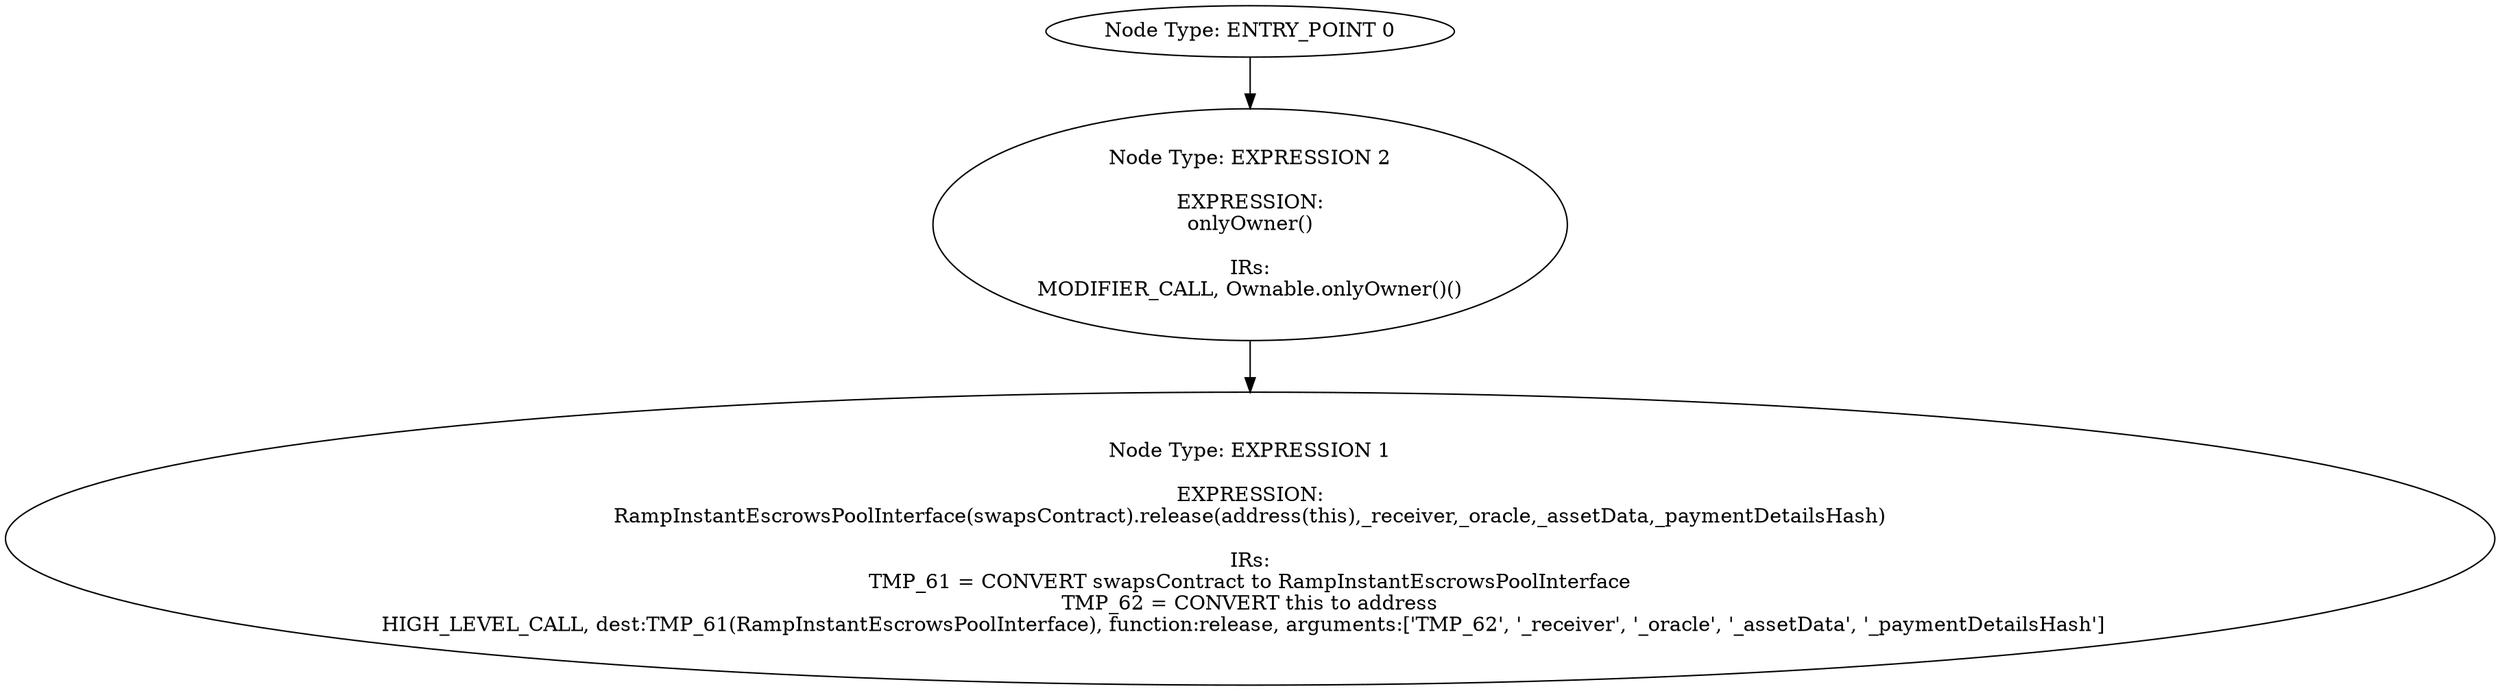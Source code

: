 digraph{
0[label="Node Type: ENTRY_POINT 0
"];
0->2;
1[label="Node Type: EXPRESSION 1

EXPRESSION:
RampInstantEscrowsPoolInterface(swapsContract).release(address(this),_receiver,_oracle,_assetData,_paymentDetailsHash)

IRs:
TMP_61 = CONVERT swapsContract to RampInstantEscrowsPoolInterface
TMP_62 = CONVERT this to address
HIGH_LEVEL_CALL, dest:TMP_61(RampInstantEscrowsPoolInterface), function:release, arguments:['TMP_62', '_receiver', '_oracle', '_assetData', '_paymentDetailsHash']  "];
2[label="Node Type: EXPRESSION 2

EXPRESSION:
onlyOwner()

IRs:
MODIFIER_CALL, Ownable.onlyOwner()()"];
2->1;
}
